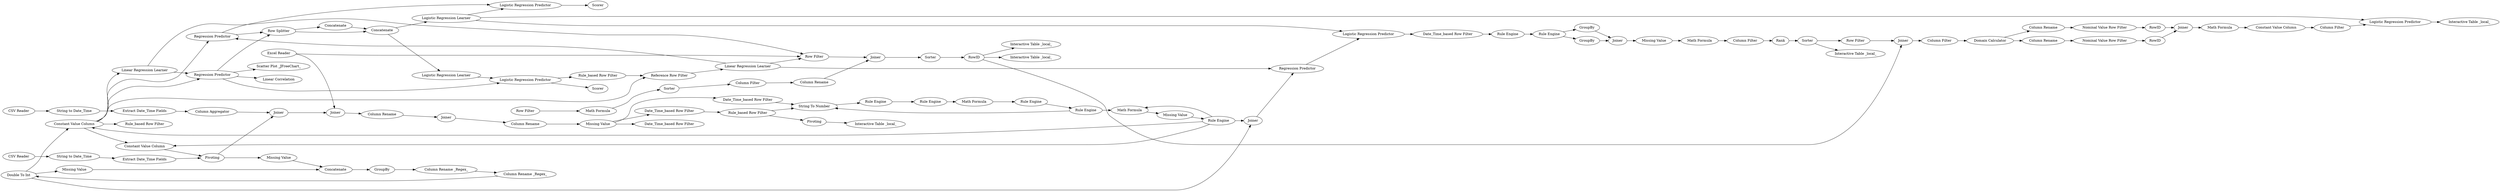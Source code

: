 digraph {
	977 -> 978
	46 -> 8
	980 -> 977
	950 -> 952
	1008 -> 1010
	953 -> 947
	1009 -> 1010
	931 -> 933
	987 -> 988
	907 -> 931
	8 -> 45
	1037 -> 1032
	894 -> 904
	17 -> 10
	993 -> 1019
	45 -> 50
	1010 -> 981
	975 -> 980
	1053 -> 932
	1037 -> 1048
	951 -> 953
	988 -> 989
	964 -> 965
	1019 -> 994
	981 -> 1047
	975 -> 985
	990 -> 991
	1039 -> 1042
	45 -> 14
	953 -> 982
	934 -> 879
	54 -> 984
	990 -> 992
	1053 -> 949
	965 -> 966
	952 -> 951
	11 -> 13
	1035 -> 1034
	25 -> 19
	49 -> 47
	1040 -> 1049
	1036 -> 1046
	46 -> 1021
	949 -> 950
	21 -> 20
	20 -> 22
	1017 -> 1035
	984 -> 985
	1041 -> 1040
	20 -> 24
	47 -> 48
	19 -> 984
	22 -> 15
	46 -> 917
	965 -> 973
	13 -> 12
	974 -> 975
	1008 -> 1009
	1010 -> 964
	46 -> 894
	1050 -> 1051
	957 -> 956
	4 -> 45
	1049 -> 1050
	900 -> 905
	14 -> 949
	992 -> 993
	934 -> 1013
	901 -> 900
	19 -> 8
	1047 -> 1052
	989 -> 990
	24 -> 25
	1034 -> 1036
	973 -> 974
	46 -> 974
	980 -> 1008
	905 -> 906
	19 -> 24
	1051 -> 1047
	3 -> 4
	917 -> 932
	50 -> 47
	981 -> 987
	981 -> 977
	894 -> 965
	10 -> 21
	953 -> 957
	53 -> 54
	994 -> 1017
	982 -> 22
	19 -> 46
	917 -> 894
	959 -> 963
	914 -> 14
	54 -> 46
	934 -> 1046
	1038 -> 1041
	956 -> 22
	894 -> 898
	985 -> 987
	975 -> 932
	956 -> 959
	894 -> 1008
	12 -> 914
	15 -> 17
	46 -> 980
	1046 -> 1030
	48 -> 52
	933 -> 934
	1048 -> 1038
	1042 -> 1040
	1030 -> 1037
	52 -> 53
	54 -> 49
	991 -> 993
	1034 -> 1018
	1032 -> 1039
	906 -> 907
	1 -> 3
	932 -> 931
	1032 [label="Column Rename"]
	1034 [label=Sorter]
	1019 [label="Missing Value"]
	992 [label=GroupBy]
	3 [label="String to Date_Time"]
	905 [label=Sorter]
	957 [label="Date_Time_based Row Filter"]
	959 [label=Pivoting]
	966 [label=Scorer]
	1017 [label="Column Filter"]
	879 [label="Interactive Table _local_"]
	1042 [label=RowID]
	982 [label="Date_Time_based Row Filter"]
	12 [label="Extract Date_Time Fields"]
	993 [label=Joiner]
	973 [label="Rule_based Row Filter"]
	980 [label="Regression Predictor"]
	11 [label="CSV Reader"]
	47 [label=Concatenate]
	1048 [label="Column Rename"]
	1040 [label=Joiner]
	1041 [label=RowID]
	1049 [label="Math Formula"]
	1052 [label="Interactive Table _local_"]
	981 [label="Logistic Regression Learner"]
	988 [label="Date_Time_based Row Filter"]
	950 [label="Column Rename"]
	987 [label="Logistic Regression Predictor"]
	8 [label="Constant Value Column"]
	1008 [label="Row Splitter"]
	54 [label="Double To Int"]
	1053 [label="Excel Reader"]
	977 [label="Logistic Regression Predictor"]
	951 [label="Column Rename"]
	907 [label="Column Rename"]
	1 [label="CSV Reader"]
	22 [label="String To Number"]
	53 [label="Column Rename _Regex_"]
	953 [label="Missing Value"]
	894 [label="Regression Predictor"]
	991 [label=GroupBy]
	1018 [label="Interactive Table _local_"]
	13 [label="String to Date_Time"]
	965 [label="Logistic Regression Predictor"]
	1035 [label=Rank]
	52 [label="Column Rename _Regex_"]
	1046 [label=Joiner]
	906 [label="Column Filter"]
	45 [label=Pivoting]
	21 [label="Rule Engine"]
	947 [label="Date_Time_based Row Filter"]
	975 [label="Linear Regression Learner"]
	1038 [label="Nominal Value Row Filter"]
	19 [label="Rule Engine"]
	978 [label=Scorer]
	24 [label="Math Formula"]
	933 [label=Sorter]
	985 [label="Regression Predictor"]
	1047 [label="Logistic Regression Predictor"]
	952 [label=Joiner]
	984 [label=Joiner]
	15 [label="Rule Engine"]
	25 [label="Missing Value"]
	956 [label="Rule_based Row Filter"]
	931 [label=Joiner]
	1036 [label="Row Filter"]
	1039 [label="Nominal Value Row Filter"]
	904 [label="Linear Correlation"]
	1013 [label="Interactive Table _local_"]
	932 [label="Row Filter"]
	974 [label="Reference Row Filter"]
	4 [label="Extract Date_Time Fields"]
	14 [label=Joiner]
	1021 [label="Rule_based Row Filter"]
	1050 [label="Constant Value Column"]
	934 [label=RowID]
	46 [label="Constant Value Column"]
	994 [label="Math Formula"]
	898 [label="Scatter Plot _JFreeChart_"]
	914 [label="Column Aggregator"]
	917 [label="Linear Regression Learner"]
	1030 [label="Column Filter"]
	1037 [label="Domain Calculator"]
	963 [label="Interactive Table _local_"]
	1009 [label=Concatenate]
	1051 [label="Column Filter"]
	17 [label="Rule Engine"]
	1010 [label=Concatenate]
	49 [label="Missing Value"]
	10 [label="Math Formula"]
	48 [label=GroupBy]
	964 [label="Logistic Regression Learner"]
	50 [label="Missing Value"]
	989 [label="Rule Engine"]
	901 [label="Row Filter"]
	900 [label="Math Formula"]
	20 [label="Rule Engine"]
	990 [label="Rule Engine"]
	949 [label=Joiner]
	rankdir=LR
}
